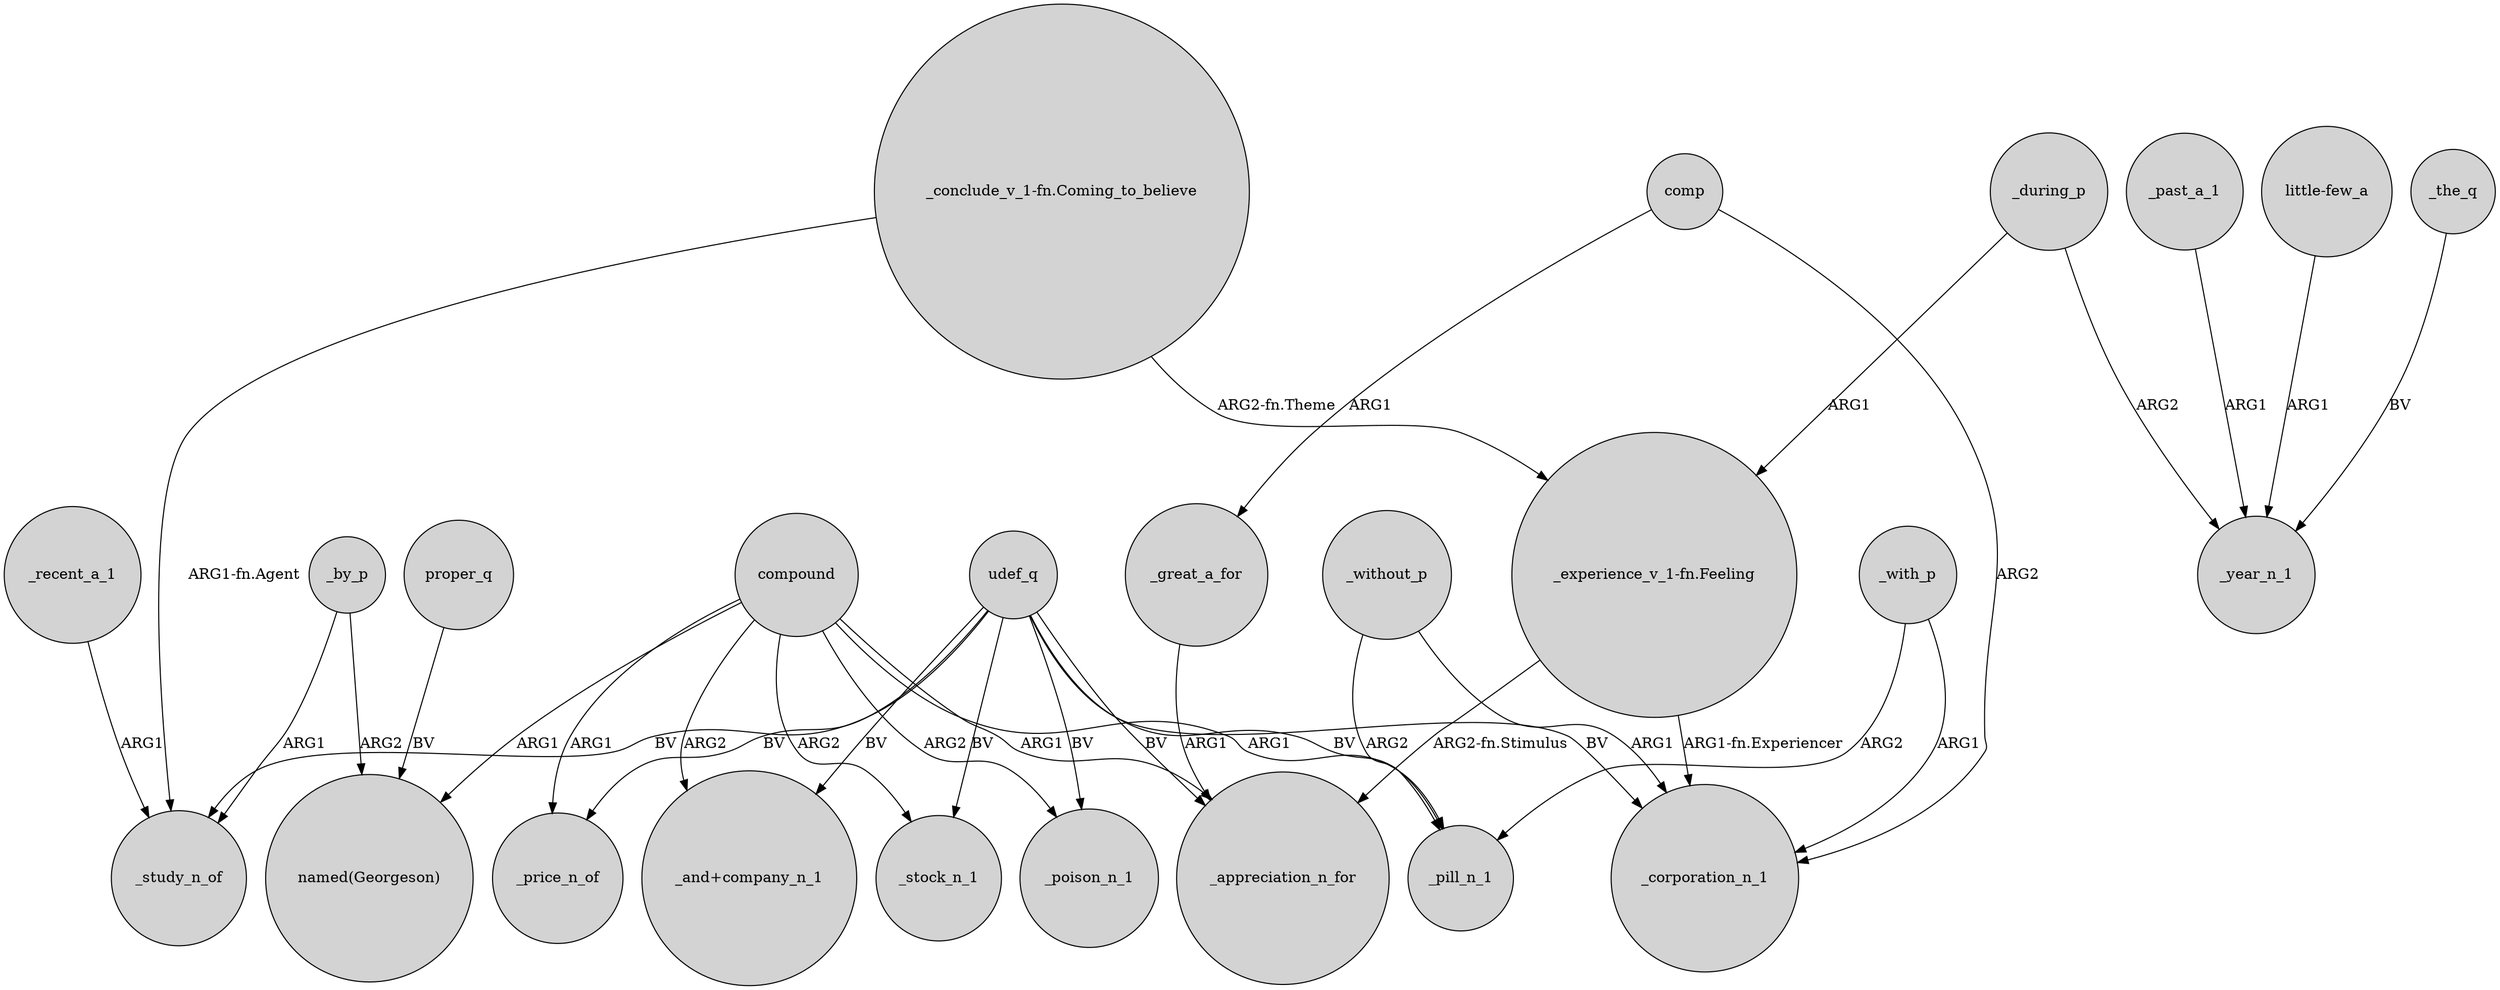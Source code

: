 digraph {
	node [shape=circle style=filled]
	_recent_a_1 -> _study_n_of [label=ARG1]
	compound -> _pill_n_1 [label=ARG1]
	udef_q -> _price_n_of [label=BV]
	_without_p -> _corporation_n_1 [label=ARG1]
	proper_q -> "named(Georgeson)" [label=BV]
	_with_p -> _corporation_n_1 [label=ARG1]
	_with_p -> _pill_n_1 [label=ARG2]
	comp -> _great_a_for [label=ARG1]
	udef_q -> _poison_n_1 [label=BV]
	udef_q -> _pill_n_1 [label=BV]
	udef_q -> _appreciation_n_for [label=BV]
	_past_a_1 -> _year_n_1 [label=ARG1]
	compound -> _stock_n_1 [label=ARG2]
	_great_a_for -> _appreciation_n_for [label=ARG1]
	udef_q -> _corporation_n_1 [label=BV]
	udef_q -> _stock_n_1 [label=BV]
	"_conclude_v_1-fn.Coming_to_believe" -> "_experience_v_1-fn.Feeling" [label="ARG2-fn.Theme"]
	_during_p -> _year_n_1 [label=ARG2]
	compound -> "_and+company_n_1" [label=ARG2]
	compound -> "named(Georgeson)" [label=ARG1]
	compound -> _poison_n_1 [label=ARG2]
	"_experience_v_1-fn.Feeling" -> _appreciation_n_for [label="ARG2-fn.Stimulus"]
	comp -> _corporation_n_1 [label=ARG2]
	_during_p -> "_experience_v_1-fn.Feeling" [label=ARG1]
	"little-few_a" -> _year_n_1 [label=ARG1]
	_the_q -> _year_n_1 [label=BV]
	"_experience_v_1-fn.Feeling" -> _corporation_n_1 [label="ARG1-fn.Experiencer"]
	"_conclude_v_1-fn.Coming_to_believe" -> _study_n_of [label="ARG1-fn.Agent"]
	udef_q -> "_and+company_n_1" [label=BV]
	compound -> _appreciation_n_for [label=ARG1]
	compound -> _price_n_of [label=ARG1]
	_by_p -> _study_n_of [label=ARG1]
	_without_p -> _pill_n_1 [label=ARG2]
	udef_q -> _study_n_of [label=BV]
	_by_p -> "named(Georgeson)" [label=ARG2]
}
